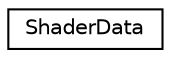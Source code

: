 digraph "Graphical Class Hierarchy"
{
  edge [fontname="Helvetica",fontsize="10",labelfontname="Helvetica",labelfontsize="10"];
  node [fontname="Helvetica",fontsize="10",shape=record];
  rankdir="LR";
  Node1 [label="ShaderData",height=0.2,width=0.4,color="black", fillcolor="white", style="filled",URL="$structShaderData.html"];
}
